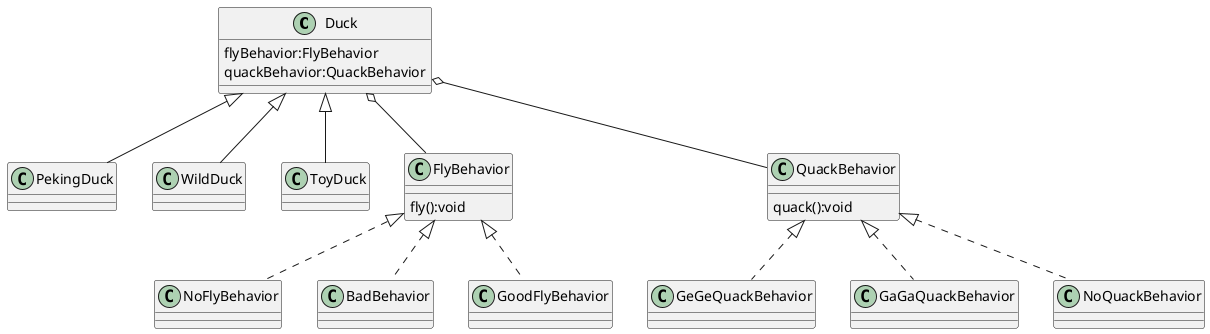 @startuml
class Duck{
flyBehavior:FlyBehavior
quackBehavior:QuackBehavior
}

Duck <|-- PekingDuck
Duck <|-- WildDuck
Duck <|-- ToyDuck

class FlyBehavior{
fly():void
}
Duck o-- FlyBehavior

FlyBehavior <|.. NoFlyBehavior
FlyBehavior <|.. BadBehavior
FlyBehavior <|.. GoodFlyBehavior

class QuackBehavior{
quack():void
}
Duck o-- QuackBehavior

QuackBehavior <|.. GeGeQuackBehavior
QuackBehavior <|.. GaGaQuackBehavior
QuackBehavior <|.. NoQuackBehavior
@enduml